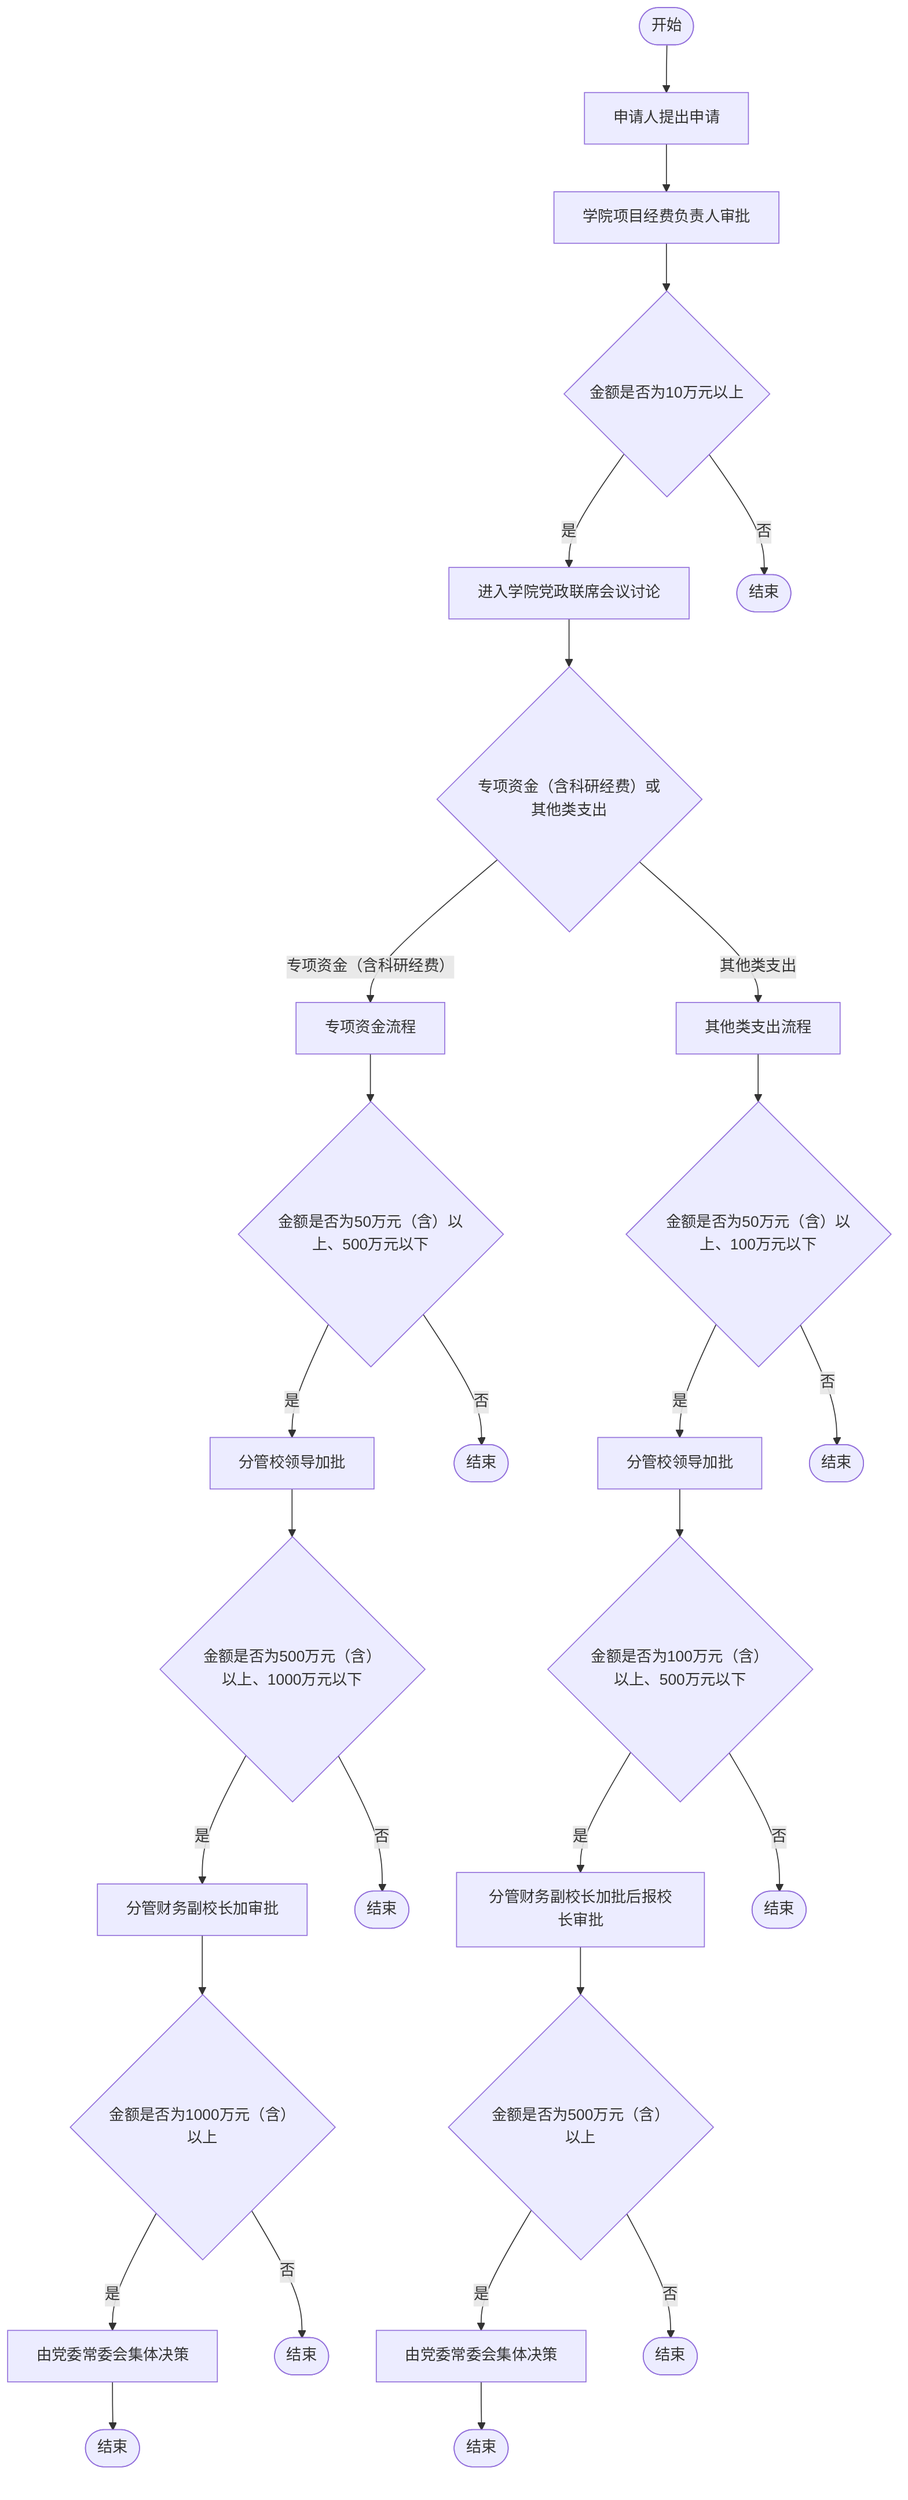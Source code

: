 flowchart TD
    Start(["开始"]) --> A[申请人提出申请]
    A --> B[学院项目经费负责人审批]
    B --> C{金额是否为10万元以上}
    C --是--> D[进入学院党政联席会议讨论]
    C --否--> End1(["结束"])
    D --> E{专项资金（含科研经费）或其他类支出}
    E --专项资金（含科研经费）--> F[专项资金流程]
    E --其他类支出--> G[其他类支出流程]
    F --> H{金额是否为50万元（含）以上、500万元以下}
    H --是--> I[分管校领导加批]
    H --否--> End2(["结束"])
    I --> J{金额是否为500万元（含）以上、1000万元以下}
    J --是--> K[分管财务副校长加审批]
    J --否--> End3(["结束"])
    K --> L{金额是否为1000万元（含）以上}
    L --是--> M[由党委常委会集体决策]
    L --否--> End4(["结束"])
    G --> N{金额是否为50万元（含）以上、100万元以下}
    N --是--> O[分管校领导加批]
    N --否--> End5(["结束"])
    O --> P{金额是否为100万元（含）以上、500万元以下}
    P --是--> Q[分管财务副校长加批后报校长审批]
    P --否--> End6(["结束"])
    Q --> R{金额是否为500万元（含）以上}
    R --是--> S[由党委常委会集体决策]
    R --否--> End7(["结束"])
    M --> End8(["结束"])
    S --> End9(["结束"])